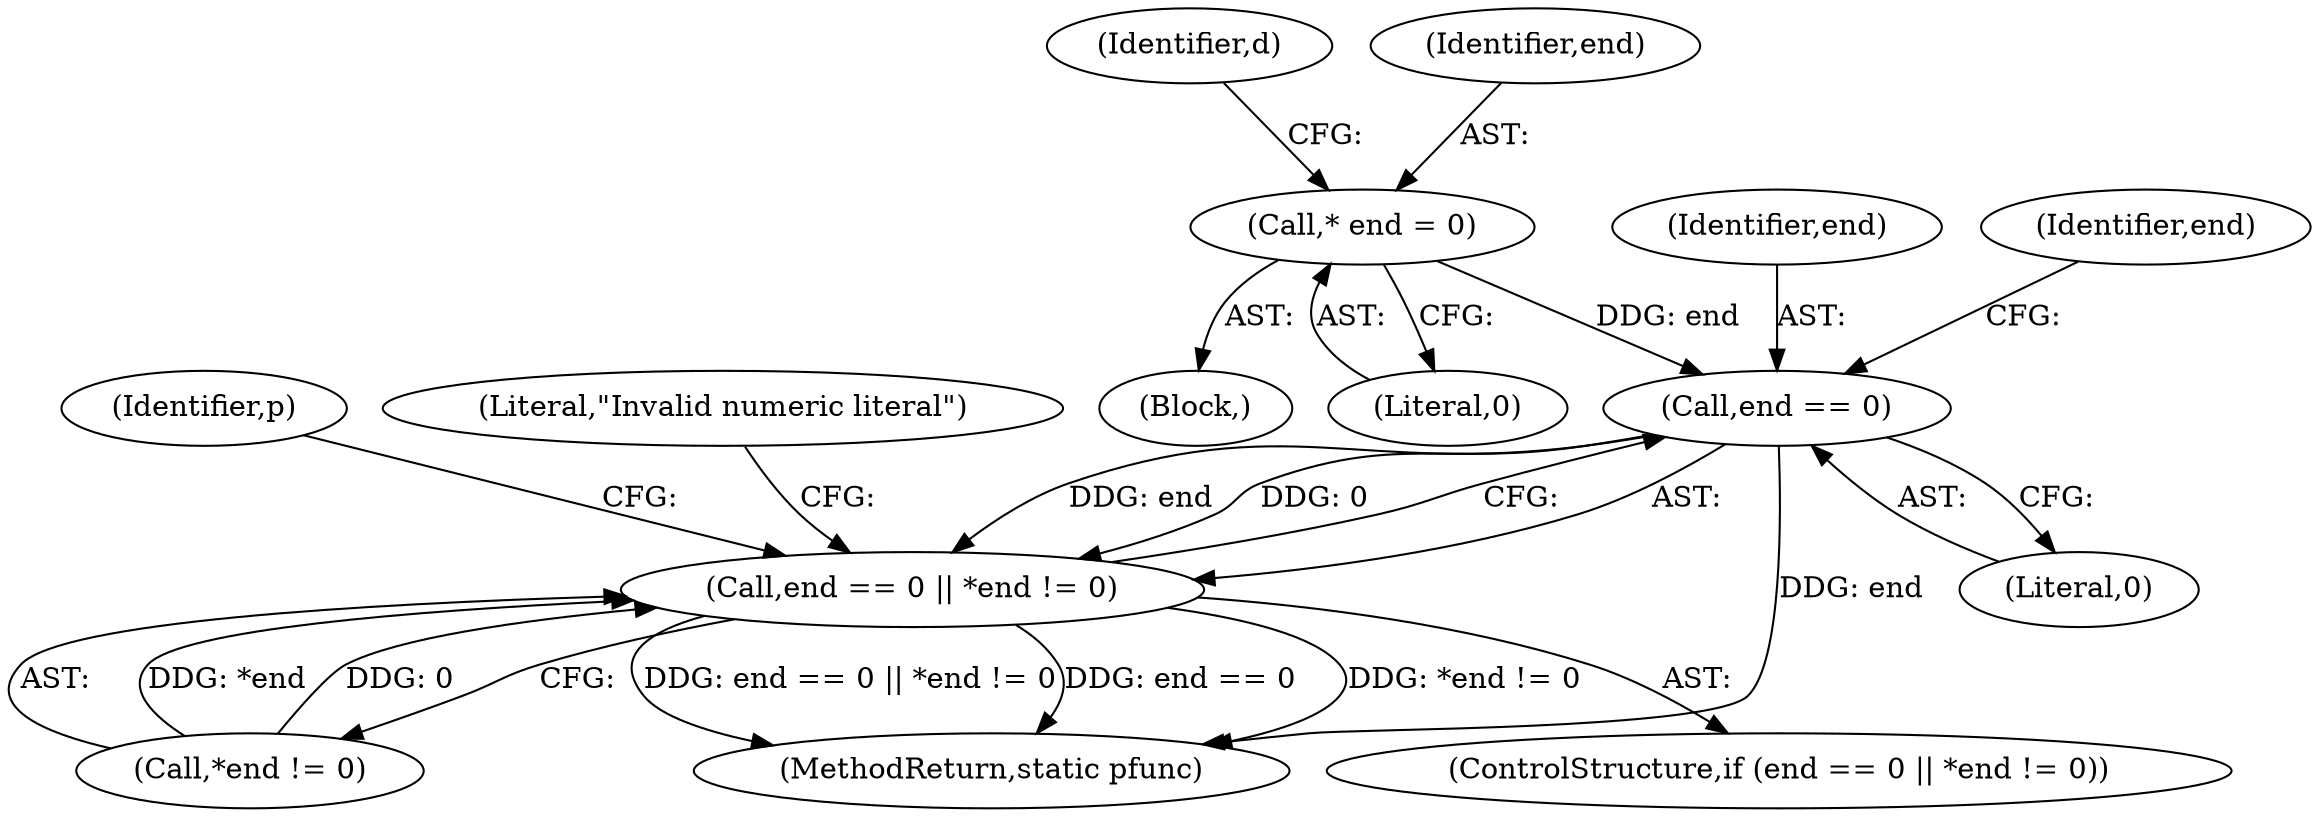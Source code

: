 digraph "0_jq_8eb1367ca44e772963e704a700ef72ae2e12babd@pointer" {
"1000224" [label="(Call,end == 0)"];
"1000206" [label="(Call,* end = 0)"];
"1000223" [label="(Call,end == 0 || *end != 0)"];
"1000223" [label="(Call,end == 0 || *end != 0)"];
"1000225" [label="(Identifier,end)"];
"1000245" [label="(MethodReturn,static pfunc)"];
"1000227" [label="(Call,*end != 0)"];
"1000206" [label="(Call,* end = 0)"];
"1000208" [label="(Literal,0)"];
"1000229" [label="(Identifier,end)"];
"1000224" [label="(Call,end == 0)"];
"1000195" [label="(Block,)"];
"1000211" [label="(Identifier,d)"];
"1000235" [label="(Identifier,p)"];
"1000226" [label="(Literal,0)"];
"1000222" [label="(ControlStructure,if (end == 0 || *end != 0))"];
"1000232" [label="(Literal,\"Invalid numeric literal\")"];
"1000207" [label="(Identifier,end)"];
"1000224" -> "1000223"  [label="AST: "];
"1000224" -> "1000226"  [label="CFG: "];
"1000225" -> "1000224"  [label="AST: "];
"1000226" -> "1000224"  [label="AST: "];
"1000229" -> "1000224"  [label="CFG: "];
"1000223" -> "1000224"  [label="CFG: "];
"1000224" -> "1000245"  [label="DDG: end"];
"1000224" -> "1000223"  [label="DDG: end"];
"1000224" -> "1000223"  [label="DDG: 0"];
"1000206" -> "1000224"  [label="DDG: end"];
"1000206" -> "1000195"  [label="AST: "];
"1000206" -> "1000208"  [label="CFG: "];
"1000207" -> "1000206"  [label="AST: "];
"1000208" -> "1000206"  [label="AST: "];
"1000211" -> "1000206"  [label="CFG: "];
"1000223" -> "1000222"  [label="AST: "];
"1000223" -> "1000227"  [label="CFG: "];
"1000227" -> "1000223"  [label="AST: "];
"1000232" -> "1000223"  [label="CFG: "];
"1000235" -> "1000223"  [label="CFG: "];
"1000223" -> "1000245"  [label="DDG: *end != 0"];
"1000223" -> "1000245"  [label="DDG: end == 0 || *end != 0"];
"1000223" -> "1000245"  [label="DDG: end == 0"];
"1000227" -> "1000223"  [label="DDG: *end"];
"1000227" -> "1000223"  [label="DDG: 0"];
}
